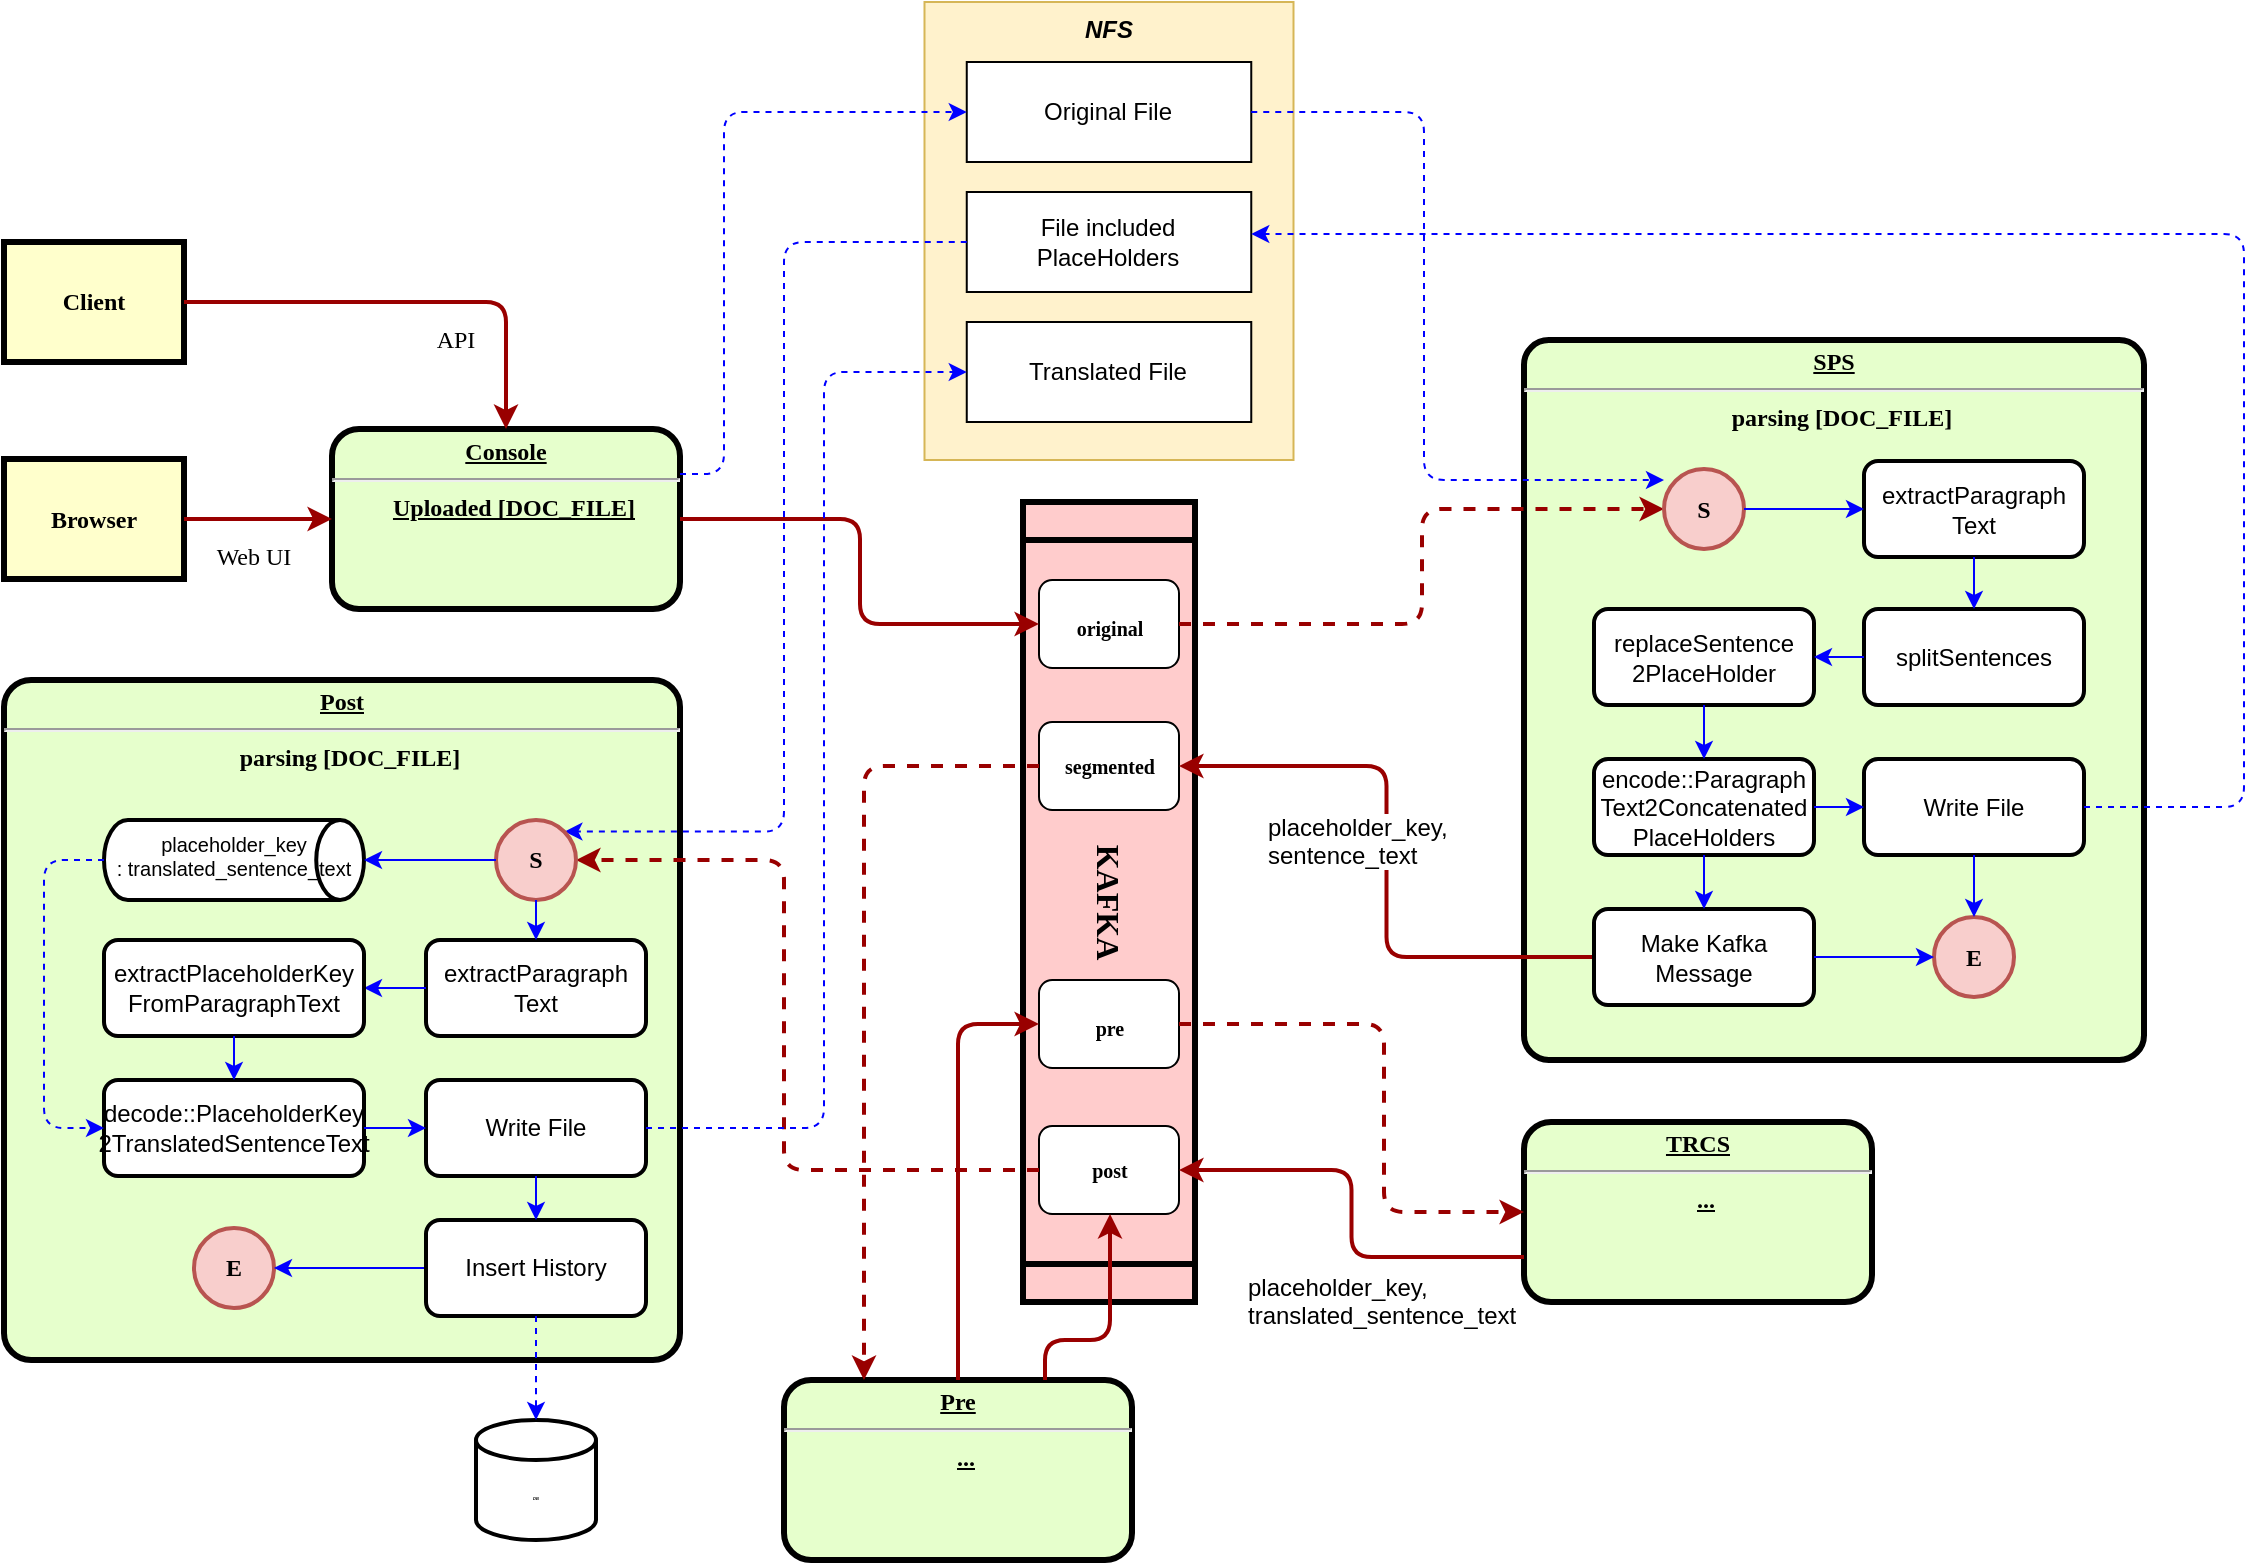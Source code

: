 <mxfile version="15.0.4" type="github">
  <diagram name="Page-1" id="c7558073-3199-34d8-9f00-42111426c3f3">
    <mxGraphModel dx="1822" dy="1154" grid="1" gridSize="10" guides="1" tooltips="1" connect="1" arrows="1" fold="1" page="0" pageScale="1" pageWidth="1169" pageHeight="827" background="none" math="0" shadow="0">
      <root>
        <mxCell id="0" />
        <mxCell id="1" parent="0" />
        <mxCell id="2" value="&lt;p style=&quot;margin: 0px ; margin-top: 4px ; text-align: center ; text-decoration: underline&quot;&gt;&lt;strong&gt;Console&lt;br&gt;&lt;/strong&gt;&lt;/p&gt;&lt;hr&gt;&lt;p style=&quot;margin: 0px ; margin-left: 8px&quot;&gt;&lt;u&gt;Uploaded [DOC_FILE]&lt;/u&gt;&lt;/p&gt;" style="verticalAlign=middle;align=center;overflow=fill;fontSize=12;fontFamily=Varela Round;html=1;rounded=1;fontStyle=1;strokeWidth=3;fillColor=#E6FFCC;fontSource=https%3A%2F%2Ffonts.googleapis.com%2Fcss%3Ffamily%3DVarela%2BRound;" parent="1" vertex="1">
          <mxGeometry x="-16" y="194.5" width="174" height="90" as="geometry" />
        </mxCell>
        <mxCell id="3" value="Client" style="whiteSpace=wrap;align=center;verticalAlign=middle;fontStyle=1;strokeWidth=3;fillColor=#FFFFCC;fontFamily=Varela Round;fontSource=https%3A%2F%2Ffonts.googleapis.com%2Fcss%3Ffamily%3DVarela%2BRound;" parent="1" vertex="1">
          <mxGeometry x="-180" y="101" width="90" height="60" as="geometry" />
        </mxCell>
        <mxCell id="4" value="Browser" style="whiteSpace=wrap;align=center;verticalAlign=middle;fontStyle=1;strokeWidth=3;fillColor=#FFFFCC;fontFamily=Varela Round;fontSource=https%3A%2F%2Ffonts.googleapis.com%2Fcss%3Ffamily%3DVarela%2BRound;" parent="1" vertex="1">
          <mxGeometry x="-180" y="209.5" width="90" height="60" as="geometry" />
        </mxCell>
        <mxCell id="36" value="" style="edgeStyle=orthogonalEdgeStyle;strokeColor=#990000;strokeWidth=2;fontFamily=Varela Round;fontSource=https%3A%2F%2Ffonts.googleapis.com%2Fcss%3Ffamily%3DVarela%2BRound;" parent="1" source="3" target="2" edge="1">
          <mxGeometry width="100" height="100" relative="1" as="geometry">
            <mxPoint x="-200" y="261" as="sourcePoint" />
            <mxPoint x="-100" y="161" as="targetPoint" />
          </mxGeometry>
        </mxCell>
        <mxCell id="37" value="" style="edgeStyle=none;noEdgeStyle=1;strokeColor=#990000;strokeWidth=2;fontFamily=Varela Round;fontSource=https%3A%2F%2Ffonts.googleapis.com%2Fcss%3Ffamily%3DVarela%2BRound;" parent="1" source="4" target="2" edge="1">
          <mxGeometry width="100" height="100" relative="1" as="geometry">
            <mxPoint x="60" y="201" as="sourcePoint" />
            <mxPoint x="160" y="101" as="targetPoint" />
          </mxGeometry>
        </mxCell>
        <mxCell id="52" value="Web UI" style="text;spacingTop=-5;align=center;fontFamily=Varela Round;fontSource=https%3A%2F%2Ffonts.googleapis.com%2Fcss%3Ffamily%3DVarela%2BRound;" parent="1" vertex="1">
          <mxGeometry x="-70" y="249.5" width="30" height="20" as="geometry" />
        </mxCell>
        <mxCell id="53" value="API" style="text;spacingTop=-5;align=center;fontFamily=Varela Round;fontSource=https%3A%2F%2Ffonts.googleapis.com%2Fcss%3Ffamily%3DVarela%2BRound;" parent="1" vertex="1">
          <mxGeometry x="31" y="141" width="30" height="20" as="geometry" />
        </mxCell>
        <mxCell id="K-xb-uSYliZ07DOGXeEE-102" value="" style="group;fontFamily=Varela Round;fontSource=https%3A%2F%2Ffonts.googleapis.com%2Fcss%3Ffamily%3DVarela%2BRound;" vertex="1" connectable="0" parent="1">
          <mxGeometry x="329.5" y="231" width="86" height="400" as="geometry" />
        </mxCell>
        <mxCell id="K-xb-uSYliZ07DOGXeEE-97" value="KAFKA" style="shape=process;whiteSpace=wrap;align=center;verticalAlign=middle;size=0.048;fontStyle=1;strokeWidth=3;fillColor=#FFCCCC;rotation=90;fontSize=16;fontFamily=Varela Round;fontSource=https%3A%2F%2Ffonts.googleapis.com%2Fcss%3Ffamily%3DVarela%2BRound;" vertex="1" parent="K-xb-uSYliZ07DOGXeEE-102">
          <mxGeometry x="-157" y="157" width="400" height="86" as="geometry" />
        </mxCell>
        <mxCell id="K-xb-uSYliZ07DOGXeEE-98" value="&lt;font style=&quot;font-size: 10px&quot;&gt;&lt;b&gt;original&lt;/b&gt;&lt;/font&gt;" style="rounded=1;whiteSpace=wrap;html=1;fontSize=16;fontFamily=Varela Round;fontSource=https%3A%2F%2Ffonts.googleapis.com%2Fcss%3Ffamily%3DVarela%2BRound;" vertex="1" parent="K-xb-uSYliZ07DOGXeEE-102">
          <mxGeometry x="8" y="39" width="70" height="44" as="geometry" />
        </mxCell>
        <mxCell id="K-xb-uSYliZ07DOGXeEE-99" value="segmented" style="rounded=1;whiteSpace=wrap;html=1;fontSize=10;fontFamily=Varela Round;fontSource=https%3A%2F%2Ffonts.googleapis.com%2Fcss%3Ffamily%3DVarela%2BRound;fontStyle=1" vertex="1" parent="K-xb-uSYliZ07DOGXeEE-102">
          <mxGeometry x="8" y="110" width="70" height="44" as="geometry" />
        </mxCell>
        <mxCell id="K-xb-uSYliZ07DOGXeEE-100" value="&lt;font style=&quot;font-size: 10px&quot;&gt;pre&lt;/font&gt;" style="rounded=1;whiteSpace=wrap;html=1;fontSize=16;fontFamily=Varela Round;fontSource=https%3A%2F%2Ffonts.googleapis.com%2Fcss%3Ffamily%3DVarela%2BRound;fontStyle=1" vertex="1" parent="K-xb-uSYliZ07DOGXeEE-102">
          <mxGeometry x="8" y="239" width="70" height="44" as="geometry" />
        </mxCell>
        <mxCell id="K-xb-uSYliZ07DOGXeEE-101" value="post" style="rounded=1;whiteSpace=wrap;html=1;fontSize=10;fontFamily=Varela Round;fontSource=https%3A%2F%2Ffonts.googleapis.com%2Fcss%3Ffamily%3DVarela%2BRound;fontStyle=1" vertex="1" parent="K-xb-uSYliZ07DOGXeEE-102">
          <mxGeometry x="8" y="312" width="70" height="44" as="geometry" />
        </mxCell>
        <mxCell id="93" value="" style="edgeStyle=elbowEdgeStyle;elbow=horizontal;strokeColor=#990000;strokeWidth=2;exitX=1;exitY=0.5;exitDx=0;exitDy=0;fontFamily=Varela Round;fontSource=https%3A%2F%2Ffonts.googleapis.com%2Fcss%3Ffamily%3DVarela%2BRound;" parent="1" source="2" target="K-xb-uSYliZ07DOGXeEE-98" edge="1">
          <mxGeometry width="100" height="100" relative="1" as="geometry">
            <mxPoint x="644.5" y="691" as="sourcePoint" />
            <mxPoint x="834.5" y="622" as="targetPoint" />
            <Array as="points">
              <mxPoint x="248" y="260" />
            </Array>
          </mxGeometry>
        </mxCell>
        <mxCell id="K-xb-uSYliZ07DOGXeEE-103" value="&lt;p style=&quot;margin: 0px ; margin-top: 4px ; text-align: center ; text-decoration: underline&quot;&gt;&lt;strong&gt;SPS&lt;br&gt;&lt;/strong&gt;&lt;/p&gt;&lt;hr&gt;&lt;p style=&quot;margin: 0px ; margin-left: 8px&quot;&gt;parsing [DOC_FILE]&lt;/p&gt;" style="verticalAlign=middle;align=center;overflow=fill;fontSize=12;fontFamily=Varela Round;html=1;rounded=1;fontStyle=1;strokeWidth=3;fillColor=#E6FFCC;fontSource=https%3A%2F%2Ffonts.googleapis.com%2Fcss%3Ffamily%3DVarela%2BRound;arcSize=4;" vertex="1" parent="1">
          <mxGeometry x="580" y="150" width="310" height="360" as="geometry" />
        </mxCell>
        <mxCell id="K-xb-uSYliZ07DOGXeEE-104" value="" style="edgeStyle=elbowEdgeStyle;elbow=horizontal;strokeColor=#990000;strokeWidth=2;fontFamily=Varela Round;fontSource=https%3A%2F%2Ffonts.googleapis.com%2Fcss%3Ffamily%3DVarela%2BRound;dashed=1;" edge="1" parent="1" source="K-xb-uSYliZ07DOGXeEE-98" target="K-xb-uSYliZ07DOGXeEE-106">
          <mxGeometry width="100" height="100" relative="1" as="geometry">
            <mxPoint x="238" y="302" as="sourcePoint" />
            <mxPoint x="357.5" y="302" as="targetPoint" />
          </mxGeometry>
        </mxCell>
        <mxCell id="66" value="" style="edgeStyle=orthogonalEdgeStyle;elbow=vertical;strokeColor=#990000;strokeWidth=2;entryX=1;entryY=0.5;entryDx=0;entryDy=0;fontFamily=Varela Round;fontSource=https%3A%2F%2Ffonts.googleapis.com%2Fcss%3Ffamily%3DVarela%2BRound;" parent="1" source="K-xb-uSYliZ07DOGXeEE-125" target="K-xb-uSYliZ07DOGXeEE-99" edge="1">
          <mxGeometry width="100" height="100" relative="1" as="geometry">
            <mxPoint x="530" y="430" as="sourcePoint" />
            <mxPoint x="1134.5" y="241" as="targetPoint" />
          </mxGeometry>
        </mxCell>
        <mxCell id="K-xb-uSYliZ07DOGXeEE-106" value="S" style="strokeWidth=2;html=1;shape=mxgraph.flowchart.start_2;whiteSpace=wrap;fontSize=12;fontStyle=1;fontFamily=Varela Round;fontSource=https%3A%2F%2Ffonts.googleapis.com%2Fcss%3Ffamily%3DVarela%2BRound;flipV=1;fillColor=#f8cecc;strokeColor=#b85450;" vertex="1" parent="1">
          <mxGeometry x="650" y="214.5" width="40" height="40" as="geometry" />
        </mxCell>
        <mxCell id="K-xb-uSYliZ07DOGXeEE-108" value="extractParagraph&lt;br&gt;Text" style="rounded=1;whiteSpace=wrap;html=1;absoluteArcSize=1;arcSize=14;strokeWidth=2;fontSize=12;flipV=1;" vertex="1" parent="1">
          <mxGeometry x="750" y="210.5" width="110" height="48" as="geometry" />
        </mxCell>
        <mxCell id="K-xb-uSYliZ07DOGXeEE-109" value="splitSentences" style="rounded=1;whiteSpace=wrap;html=1;absoluteArcSize=1;arcSize=14;strokeWidth=2;fontSize=12;flipV=1;" vertex="1" parent="1">
          <mxGeometry x="750" y="284.5" width="110" height="48" as="geometry" />
        </mxCell>
        <mxCell id="K-xb-uSYliZ07DOGXeEE-110" value="replaceSentence&lt;br&gt;2PlaceHolder" style="rounded=1;whiteSpace=wrap;html=1;absoluteArcSize=1;arcSize=14;strokeWidth=2;fontSize=12;flipV=1;" vertex="1" parent="1">
          <mxGeometry x="615" y="284.5" width="110" height="48" as="geometry" />
        </mxCell>
        <mxCell id="K-xb-uSYliZ07DOGXeEE-111" value="encode::Paragraph&lt;br&gt;Text2Concatenated&lt;br&gt;PlaceHolders" style="rounded=1;whiteSpace=wrap;html=1;absoluteArcSize=1;arcSize=14;strokeWidth=2;fontSize=12;flipV=1;" vertex="1" parent="1">
          <mxGeometry x="615" y="359.5" width="110" height="48" as="geometry" />
        </mxCell>
        <mxCell id="K-xb-uSYliZ07DOGXeEE-113" value="" style="edgeStyle=elbowEdgeStyle;elbow=horizontal;strokeWidth=1;fontFamily=Varela Round;fontSource=https%3A%2F%2Ffonts.googleapis.com%2Fcss%3Ffamily%3DVarela%2BRound;exitDx=0;exitDy=0;exitPerimeter=0;entryDx=0;entryDy=0;strokeColor=#0000FF;" edge="1" parent="1" source="K-xb-uSYliZ07DOGXeEE-106" target="K-xb-uSYliZ07DOGXeEE-108">
          <mxGeometry width="100" height="100" relative="1" as="geometry">
            <mxPoint x="910" y="429.5" as="sourcePoint" />
            <mxPoint x="910" y="494.5" as="targetPoint" />
            <Array as="points">
              <mxPoint x="750" y="234.5" />
            </Array>
          </mxGeometry>
        </mxCell>
        <mxCell id="K-xb-uSYliZ07DOGXeEE-114" value="" style="edgeStyle=elbowEdgeStyle;elbow=horizontal;strokeWidth=1;fontFamily=Varela Round;fontSource=https%3A%2F%2Ffonts.googleapis.com%2Fcss%3Ffamily%3DVarela%2BRound;exitDx=0;exitDy=0;strokeColor=#0000FF;" edge="1" parent="1" source="K-xb-uSYliZ07DOGXeEE-108" target="K-xb-uSYliZ07DOGXeEE-109">
          <mxGeometry width="100" height="100" relative="1" as="geometry">
            <mxPoint x="680" y="292.5" as="sourcePoint" />
            <mxPoint x="680" y="319.5" as="targetPoint" />
            <Array as="points">
              <mxPoint x="750" y="315.5" />
            </Array>
          </mxGeometry>
        </mxCell>
        <mxCell id="K-xb-uSYliZ07DOGXeEE-115" value="" style="edgeStyle=orthogonalEdgeStyle;elbow=horizontal;strokeWidth=1;fontFamily=Varela Round;fontSource=https%3A%2F%2Ffonts.googleapis.com%2Fcss%3Ffamily%3DVarela%2BRound;strokeColor=#0000FF;" edge="1" parent="1" source="K-xb-uSYliZ07DOGXeEE-109" target="K-xb-uSYliZ07DOGXeEE-110">
          <mxGeometry width="100" height="100" relative="1" as="geometry">
            <mxPoint x="680" y="373.5" as="sourcePoint" />
            <mxPoint x="680" y="398.5" as="targetPoint" />
            <Array as="points" />
          </mxGeometry>
        </mxCell>
        <mxCell id="K-xb-uSYliZ07DOGXeEE-116" value="" style="edgeStyle=elbowEdgeStyle;elbow=horizontal;strokeWidth=1;fontFamily=Varela Round;fontSource=https%3A%2F%2Ffonts.googleapis.com%2Fcss%3Ffamily%3DVarela%2BRound;strokeColor=#0000FF;" edge="1" parent="1" source="K-xb-uSYliZ07DOGXeEE-110" target="K-xb-uSYliZ07DOGXeEE-111">
          <mxGeometry width="100" height="100" relative="1" as="geometry">
            <mxPoint x="690" y="383.5" as="sourcePoint" />
            <mxPoint x="690" y="408.5" as="targetPoint" />
            <Array as="points" />
          </mxGeometry>
        </mxCell>
        <mxCell id="K-xb-uSYliZ07DOGXeEE-120" value="&lt;span style=&quot;color: rgb(0 , 0 , 0) ; font-family: &amp;#34;helvetica&amp;#34; ; font-size: 12px ; font-style: normal ; font-weight: 400 ; letter-spacing: normal ; text-align: center ; text-indent: 0px ; text-transform: none ; word-spacing: 0px ; background-color: rgb(255 , 255 , 255) ; display: inline ; float: none&quot;&gt;placeholder_key,&lt;br&gt;sentence_text&lt;/span&gt;" style="text;whiteSpace=wrap;html=1;fontSize=12;" vertex="1" parent="1">
          <mxGeometry x="450" y="380" width="105" height="30" as="geometry" />
        </mxCell>
        <mxCell id="K-xb-uSYliZ07DOGXeEE-123" value="Write File" style="rounded=1;whiteSpace=wrap;html=1;absoluteArcSize=1;arcSize=14;strokeWidth=2;fontSize=12;flipV=1;" vertex="1" parent="1">
          <mxGeometry x="750" y="359.5" width="110" height="48" as="geometry" />
        </mxCell>
        <mxCell id="K-xb-uSYliZ07DOGXeEE-124" value="" style="edgeStyle=orthogonalEdgeStyle;elbow=horizontal;strokeWidth=1;fontFamily=Varela Round;fontSource=https%3A%2F%2Ffonts.googleapis.com%2Fcss%3Ffamily%3DVarela%2BRound;strokeColor=#0000FF;entryX=0;entryY=0.5;entryDx=0;entryDy=0;" edge="1" parent="1" source="K-xb-uSYliZ07DOGXeEE-111" target="K-xb-uSYliZ07DOGXeEE-123">
          <mxGeometry width="100" height="100" relative="1" as="geometry">
            <mxPoint x="760" y="318.5" as="sourcePoint" />
            <mxPoint x="735" y="318.5" as="targetPoint" />
            <Array as="points" />
          </mxGeometry>
        </mxCell>
        <mxCell id="K-xb-uSYliZ07DOGXeEE-125" value="Make Kafka Message" style="rounded=1;whiteSpace=wrap;html=1;absoluteArcSize=1;arcSize=14;strokeWidth=2;fontSize=12;flipV=1;" vertex="1" parent="1">
          <mxGeometry x="615" y="434.5" width="110" height="48" as="geometry" />
        </mxCell>
        <mxCell id="K-xb-uSYliZ07DOGXeEE-126" value="" style="edgeStyle=elbowEdgeStyle;elbow=horizontal;strokeWidth=1;fontFamily=Varela Round;fontSource=https%3A%2F%2Ffonts.googleapis.com%2Fcss%3Ffamily%3DVarela%2BRound;strokeColor=#0000FF;" edge="1" parent="1" source="K-xb-uSYliZ07DOGXeEE-111" target="K-xb-uSYliZ07DOGXeEE-125">
          <mxGeometry width="100" height="100" relative="1" as="geometry">
            <mxPoint x="680" y="342.5" as="sourcePoint" />
            <mxPoint x="680" y="369.5" as="targetPoint" />
            <Array as="points" />
          </mxGeometry>
        </mxCell>
        <mxCell id="K-xb-uSYliZ07DOGXeEE-127" value="E" style="strokeWidth=2;html=1;shape=mxgraph.flowchart.start_2;whiteSpace=wrap;fontSize=12;fontStyle=1;fontFamily=Varela Round;fontSource=https%3A%2F%2Ffonts.googleapis.com%2Fcss%3Ffamily%3DVarela%2BRound;flipV=1;fillColor=#f8cecc;strokeColor=#b85450;" vertex="1" parent="1">
          <mxGeometry x="785" y="438.5" width="40" height="40" as="geometry" />
        </mxCell>
        <mxCell id="K-xb-uSYliZ07DOGXeEE-128" value="" style="edgeStyle=orthogonalEdgeStyle;elbow=horizontal;strokeWidth=1;fontFamily=Varela Round;fontSource=https%3A%2F%2Ffonts.googleapis.com%2Fcss%3Ffamily%3DVarela%2BRound;strokeColor=#0000FF;" edge="1" parent="1" source="K-xb-uSYliZ07DOGXeEE-123" target="K-xb-uSYliZ07DOGXeEE-127">
          <mxGeometry width="100" height="100" relative="1" as="geometry">
            <mxPoint x="735" y="393.5" as="sourcePoint" />
            <mxPoint x="760" y="393.5" as="targetPoint" />
            <Array as="points" />
          </mxGeometry>
        </mxCell>
        <mxCell id="K-xb-uSYliZ07DOGXeEE-131" value="" style="edgeStyle=orthogonalEdgeStyle;elbow=horizontal;strokeWidth=1;fontFamily=Varela Round;fontSource=https%3A%2F%2Ffonts.googleapis.com%2Fcss%3Ffamily%3DVarela%2BRound;strokeColor=#0000FF;" edge="1" parent="1" source="K-xb-uSYliZ07DOGXeEE-125" target="K-xb-uSYliZ07DOGXeEE-127">
          <mxGeometry width="100" height="100" relative="1" as="geometry">
            <mxPoint x="815" y="417.5" as="sourcePoint" />
            <mxPoint x="815" y="448.5" as="targetPoint" />
            <Array as="points" />
          </mxGeometry>
        </mxCell>
        <mxCell id="K-xb-uSYliZ07DOGXeEE-137" value="NFS" style="rounded=0;whiteSpace=wrap;html=1;fontSize=12;align=center;fillColor=#fff2cc;strokeColor=#d6b656;verticalAlign=top;fontStyle=3" vertex="1" parent="1">
          <mxGeometry x="280.25" y="-19" width="184.5" height="229" as="geometry" />
        </mxCell>
        <mxCell id="K-xb-uSYliZ07DOGXeEE-138" value="Original File" style="rounded=0;whiteSpace=wrap;html=1;fontSize=12;align=center;" vertex="1" parent="1">
          <mxGeometry x="301.38" y="11" width="142.25" height="50" as="geometry" />
        </mxCell>
        <mxCell id="K-xb-uSYliZ07DOGXeEE-139" value="File included&lt;br&gt;PlaceHolders" style="rounded=0;whiteSpace=wrap;html=1;fontSize=12;align=center;" vertex="1" parent="1">
          <mxGeometry x="301.38" y="76" width="142.25" height="50" as="geometry" />
        </mxCell>
        <mxCell id="K-xb-uSYliZ07DOGXeEE-135" value="" style="strokeWidth=1;fontFamily=Varela Round;fontSource=https%3A%2F%2Ffonts.googleapis.com%2Fcss%3Ffamily%3DVarela%2BRound;strokeColor=#0000FF;dashed=1;exitX=1;exitY=0.25;exitDx=0;exitDy=0;entryX=0;entryY=0.5;entryDx=0;entryDy=0;edgeStyle=elbowEdgeStyle;" edge="1" parent="1" source="2" target="K-xb-uSYliZ07DOGXeEE-138">
          <mxGeometry width="100" height="100" relative="1" as="geometry">
            <mxPoint x="870" y="358" as="sourcePoint" />
            <mxPoint x="322.5" y="70" as="targetPoint" />
            <Array as="points">
              <mxPoint x="180" y="180" />
            </Array>
          </mxGeometry>
        </mxCell>
        <mxCell id="K-xb-uSYliZ07DOGXeEE-133" value="" style="edgeStyle=orthogonalEdgeStyle;elbow=vertical;strokeWidth=1;fontFamily=Varela Round;fontSource=https%3A%2F%2Ffonts.googleapis.com%2Fcss%3Ffamily%3DVarela%2BRound;strokeColor=#0000FF;dashed=1;" edge="1" parent="1" source="K-xb-uSYliZ07DOGXeEE-123" target="K-xb-uSYliZ07DOGXeEE-139">
          <mxGeometry width="100" height="100" relative="1" as="geometry">
            <mxPoint x="897.5" y="610" as="sourcePoint" />
            <mxPoint x="422.5" y="70" as="targetPoint" />
            <Array as="points">
              <mxPoint x="940" y="384" />
              <mxPoint x="940" y="97" />
            </Array>
          </mxGeometry>
        </mxCell>
        <mxCell id="K-xb-uSYliZ07DOGXeEE-140" value="" style="elbow=vertical;strokeWidth=1;fontFamily=Varela Round;fontSource=https%3A%2F%2Ffonts.googleapis.com%2Fcss%3Ffamily%3DVarela%2BRound;strokeColor=#0000FF;dashed=1;exitDx=0;exitDy=0;edgeStyle=orthogonalEdgeStyle;entryDx=0;entryDy=0;entryPerimeter=0;" edge="1" parent="1" source="K-xb-uSYliZ07DOGXeEE-138" target="K-xb-uSYliZ07DOGXeEE-106">
          <mxGeometry width="100" height="100" relative="1" as="geometry">
            <mxPoint x="238" y="290" as="sourcePoint" />
            <mxPoint x="311.38" y="46" as="targetPoint" />
            <Array as="points">
              <mxPoint x="530" y="36" />
              <mxPoint x="530" y="220" />
            </Array>
          </mxGeometry>
        </mxCell>
        <mxCell id="K-xb-uSYliZ07DOGXeEE-141" value="&lt;p style=&quot;margin: 0px ; margin-top: 4px ; text-align: center ; text-decoration: underline&quot;&gt;&lt;strong&gt;Pre&lt;br&gt;&lt;/strong&gt;&lt;/p&gt;&lt;hr&gt;&lt;p style=&quot;margin: 0px ; margin-left: 8px&quot;&gt;&lt;u&gt;...&lt;/u&gt;&lt;/p&gt;" style="verticalAlign=middle;align=center;overflow=fill;fontSize=12;fontFamily=Varela Round;html=1;rounded=1;fontStyle=1;strokeWidth=3;fillColor=#E6FFCC;fontSource=https%3A%2F%2Ffonts.googleapis.com%2Fcss%3Ffamily%3DVarela%2BRound;" vertex="1" parent="1">
          <mxGeometry x="210" y="670" width="174" height="90" as="geometry" />
        </mxCell>
        <mxCell id="K-xb-uSYliZ07DOGXeEE-142" value="" style="edgeStyle=orthogonalEdgeStyle;elbow=vertical;strokeColor=#990000;strokeWidth=2;fontFamily=Varela Round;fontSource=https%3A%2F%2Ffonts.googleapis.com%2Fcss%3Ffamily%3DVarela%2BRound;exitDx=0;exitDy=0;entryDx=0;entryDy=0;dashed=1;" edge="1" parent="1" source="K-xb-uSYliZ07DOGXeEE-99" target="K-xb-uSYliZ07DOGXeEE-141">
          <mxGeometry width="100" height="100" relative="1" as="geometry">
            <mxPoint x="625" y="468.5" as="sourcePoint" />
            <mxPoint x="417.5" y="373" as="targetPoint" />
            <Array as="points">
              <mxPoint x="250" y="363" />
              <mxPoint x="250" y="670" />
            </Array>
          </mxGeometry>
        </mxCell>
        <mxCell id="K-xb-uSYliZ07DOGXeEE-144" value="" style="edgeStyle=orthogonalEdgeStyle;elbow=vertical;strokeColor=#990000;strokeWidth=2;entryDx=0;entryDy=0;fontFamily=Varela Round;fontSource=https%3A%2F%2Ffonts.googleapis.com%2Fcss%3Ffamily%3DVarela%2BRound;exitDx=0;exitDy=0;entryX=0;entryY=0.5;exitX=0.5;exitY=0;" edge="1" parent="1" source="K-xb-uSYliZ07DOGXeEE-141" target="K-xb-uSYliZ07DOGXeEE-100">
          <mxGeometry width="100" height="100" relative="1" as="geometry">
            <mxPoint x="289.5" y="600" as="sourcePoint" />
            <mxPoint x="110" y="619" as="targetPoint" />
          </mxGeometry>
        </mxCell>
        <mxCell id="K-xb-uSYliZ07DOGXeEE-145" value="&lt;p style=&quot;margin: 0px ; margin-top: 4px ; text-align: center ; text-decoration: underline&quot;&gt;&lt;strong&gt;TRCS&lt;/strong&gt;&lt;/p&gt;&lt;hr&gt;&lt;p style=&quot;margin: 0px ; margin-left: 8px&quot;&gt;&lt;u&gt;...&lt;/u&gt;&lt;/p&gt;" style="verticalAlign=middle;align=center;overflow=fill;fontSize=12;fontFamily=Varela Round;html=1;rounded=1;fontStyle=1;strokeWidth=3;fillColor=#E6FFCC;fontSource=https%3A%2F%2Ffonts.googleapis.com%2Fcss%3Ffamily%3DVarela%2BRound;" vertex="1" parent="1">
          <mxGeometry x="580" y="541" width="174" height="90" as="geometry" />
        </mxCell>
        <mxCell id="K-xb-uSYliZ07DOGXeEE-146" value="" style="edgeStyle=orthogonalEdgeStyle;elbow=vertical;strokeColor=#990000;strokeWidth=2;fontFamily=Varela Round;fontSource=https%3A%2F%2Ffonts.googleapis.com%2Fcss%3Ffamily%3DVarela%2BRound;exitDx=0;exitDy=0;dashed=1;" edge="1" parent="1" source="K-xb-uSYliZ07DOGXeEE-100" target="K-xb-uSYliZ07DOGXeEE-145">
          <mxGeometry width="100" height="100" relative="1" as="geometry">
            <mxPoint x="168" y="631" as="sourcePoint" />
            <mxPoint x="347.5" y="731.5" as="targetPoint" />
            <Array as="points">
              <mxPoint x="510" y="492" />
              <mxPoint x="510" y="586" />
            </Array>
          </mxGeometry>
        </mxCell>
        <mxCell id="K-xb-uSYliZ07DOGXeEE-147" value="" style="edgeStyle=orthogonalEdgeStyle;elbow=vertical;strokeColor=#990000;strokeWidth=2;fontFamily=Varela Round;fontSource=https%3A%2F%2Ffonts.googleapis.com%2Fcss%3Ffamily%3DVarela%2BRound;exitX=0;exitY=0.75;exitDx=0;exitDy=0;" edge="1" parent="1" source="K-xb-uSYliZ07DOGXeEE-145" target="K-xb-uSYliZ07DOGXeEE-101">
          <mxGeometry width="100" height="100" relative="1" as="geometry">
            <mxPoint x="417.5" y="515" as="sourcePoint" />
            <mxPoint x="590" y="590" as="targetPoint" />
          </mxGeometry>
        </mxCell>
        <mxCell id="K-xb-uSYliZ07DOGXeEE-148" value="&lt;p style=&quot;margin: 0px ; margin-top: 4px ; text-align: center ; text-decoration: underline&quot;&gt;&lt;strong&gt;Post&lt;br&gt;&lt;/strong&gt;&lt;/p&gt;&lt;hr&gt;&lt;p style=&quot;margin: 0px ; margin-left: 8px&quot;&gt;parsing [DOC_FILE]&lt;/p&gt;" style="verticalAlign=middle;align=center;overflow=fill;fontSize=12;fontFamily=Varela Round;html=1;rounded=1;fontStyle=1;strokeWidth=3;fillColor=#E6FFCC;fontSource=https%3A%2F%2Ffonts.googleapis.com%2Fcss%3Ffamily%3DVarela%2BRound;arcSize=4;" vertex="1" parent="1">
          <mxGeometry x="-180" y="320" width="338" height="340" as="geometry" />
        </mxCell>
        <mxCell id="K-xb-uSYliZ07DOGXeEE-149" value="" style="strokeColor=#990000;strokeWidth=2;entryDx=0;entryDy=0;fontFamily=Varela Round;fontSource=https%3A%2F%2Ffonts.googleapis.com%2Fcss%3Ffamily%3DVarela%2BRound;exitDx=0;exitDy=0;exitX=0.75;exitY=0;edgeStyle=orthogonalEdgeStyle;" edge="1" parent="1" source="K-xb-uSYliZ07DOGXeEE-141" target="K-xb-uSYliZ07DOGXeEE-101">
          <mxGeometry width="100" height="100" relative="1" as="geometry">
            <mxPoint x="280" y="810" as="sourcePoint" />
            <mxPoint x="347.5" y="515" as="targetPoint" />
            <Array as="points">
              <mxPoint x="341" y="650" />
              <mxPoint x="373" y="650" />
            </Array>
          </mxGeometry>
        </mxCell>
        <mxCell id="K-xb-uSYliZ07DOGXeEE-150" value="" style="edgeStyle=orthogonalEdgeStyle;elbow=vertical;strokeColor=#990000;strokeWidth=2;fontFamily=Varela Round;fontSource=https%3A%2F%2Ffonts.googleapis.com%2Fcss%3Ffamily%3DVarela%2BRound;dashed=1;entryX=1;entryY=0.5;entryDx=0;entryDy=0;entryPerimeter=0;" edge="1" parent="1" source="K-xb-uSYliZ07DOGXeEE-101" target="K-xb-uSYliZ07DOGXeEE-153">
          <mxGeometry width="100" height="100" relative="1" as="geometry">
            <mxPoint x="347.5" y="373" as="sourcePoint" />
            <mxPoint x="110" y="471" as="targetPoint" />
            <Array as="points">
              <mxPoint x="210" y="565" />
              <mxPoint x="210" y="410" />
            </Array>
          </mxGeometry>
        </mxCell>
        <mxCell id="K-xb-uSYliZ07DOGXeEE-151" value="" style="strokeWidth=1;fontFamily=Varela Round;fontSource=https%3A%2F%2Ffonts.googleapis.com%2Fcss%3Ffamily%3DVarela%2BRound;strokeColor=#0000FF;dashed=1;exitX=0;exitY=0.5;exitDx=0;exitDy=0;edgeStyle=elbowEdgeStyle;entryX=0.855;entryY=0.855;entryDx=0;entryDy=0;entryPerimeter=0;" edge="1" parent="1" source="K-xb-uSYliZ07DOGXeEE-139" target="K-xb-uSYliZ07DOGXeEE-153">
          <mxGeometry width="100" height="100" relative="1" as="geometry">
            <mxPoint x="463.38" y="75" as="sourcePoint" />
            <mxPoint x="660" y="228.85" as="targetPoint" />
            <Array as="points">
              <mxPoint x="210" y="280" />
            </Array>
          </mxGeometry>
        </mxCell>
        <mxCell id="K-xb-uSYliZ07DOGXeEE-153" value="S" style="strokeWidth=2;html=1;shape=mxgraph.flowchart.start_2;whiteSpace=wrap;fontSize=12;fontStyle=1;fontFamily=Varela Round;fontSource=https%3A%2F%2Ffonts.googleapis.com%2Fcss%3Ffamily%3DVarela%2BRound;flipV=1;fillColor=#f8cecc;strokeColor=#b85450;" vertex="1" parent="1">
          <mxGeometry x="66" y="390" width="40" height="40" as="geometry" />
        </mxCell>
        <mxCell id="K-xb-uSYliZ07DOGXeEE-154" value="extractParagraph&lt;br&gt;Text" style="rounded=1;whiteSpace=wrap;html=1;absoluteArcSize=1;arcSize=14;strokeWidth=2;fontSize=12;flipV=1;" vertex="1" parent="1">
          <mxGeometry x="31" y="450" width="110" height="48" as="geometry" />
        </mxCell>
        <mxCell id="K-xb-uSYliZ07DOGXeEE-155" value="" style="edgeStyle=elbowEdgeStyle;elbow=horizontal;strokeWidth=1;fontFamily=Varela Round;fontSource=https%3A%2F%2Ffonts.googleapis.com%2Fcss%3Ffamily%3DVarela%2BRound;strokeColor=#0000FF;exitX=0.5;exitY=0;exitDx=0;exitDy=0;exitPerimeter=0;" edge="1" parent="1" source="K-xb-uSYliZ07DOGXeEE-153" target="K-xb-uSYliZ07DOGXeEE-154">
          <mxGeometry width="100" height="100" relative="1" as="geometry">
            <mxPoint x="700" y="184.5" as="sourcePoint" />
            <mxPoint x="760" y="184.5" as="targetPoint" />
            <Array as="points">
              <mxPoint x="86" y="490" />
            </Array>
          </mxGeometry>
        </mxCell>
        <mxCell id="K-xb-uSYliZ07DOGXeEE-157" value="" style="edgeStyle=elbowEdgeStyle;elbow=horizontal;strokeWidth=1;fontFamily=Varela Round;fontSource=https%3A%2F%2Ffonts.googleapis.com%2Fcss%3Ffamily%3DVarela%2BRound;exitDx=0;exitDy=0;strokeColor=#0000FF;" edge="1" parent="1" source="K-xb-uSYliZ07DOGXeEE-154" target="K-xb-uSYliZ07DOGXeEE-161">
          <mxGeometry width="100" height="100" relative="1" as="geometry">
            <mxPoint x="815" y="208.5" as="sourcePoint" />
            <mxPoint x="-20" y="474" as="targetPoint" />
          </mxGeometry>
        </mxCell>
        <mxCell id="K-xb-uSYliZ07DOGXeEE-158" value="placeholder_key&lt;br&gt;: translated_sentence_text" style="strokeWidth=2;html=1;shape=mxgraph.flowchart.direct_data;whiteSpace=wrap;fontSize=10;align=center;verticalAlign=top;" vertex="1" parent="1">
          <mxGeometry x="-130" y="390" width="130" height="40" as="geometry" />
        </mxCell>
        <mxCell id="K-xb-uSYliZ07DOGXeEE-159" value="" style="elbow=horizontal;strokeWidth=1;fontFamily=Varela Round;fontSource=https%3A%2F%2Ffonts.googleapis.com%2Fcss%3Ffamily%3DVarela%2BRound;strokeColor=#0000FF;" edge="1" parent="1" source="K-xb-uSYliZ07DOGXeEE-153" target="K-xb-uSYliZ07DOGXeEE-158">
          <mxGeometry width="100" height="100" relative="1" as="geometry">
            <mxPoint x="96" y="440" as="sourcePoint" />
            <mxPoint x="50" y="554" as="targetPoint" />
          </mxGeometry>
        </mxCell>
        <mxCell id="K-xb-uSYliZ07DOGXeEE-160" value="&lt;span style=&quot;color: rgb(0 , 0 , 0) ; font-family: &amp;#34;helvetica&amp;#34; ; font-size: 12px ; font-style: normal ; font-weight: 400 ; letter-spacing: normal ; text-align: center ; text-indent: 0px ; text-transform: none ; word-spacing: 0px ; background-color: rgb(255 , 255 , 255) ; display: inline ; float: none&quot;&gt;placeholder_key,&lt;br&gt;translated_sentence_text&lt;/span&gt;" style="text;whiteSpace=wrap;html=1;fontSize=12;" vertex="1" parent="1">
          <mxGeometry x="440" y="610" width="105" height="30" as="geometry" />
        </mxCell>
        <mxCell id="K-xb-uSYliZ07DOGXeEE-161" value="extractPlaceholderKey&lt;br&gt;FromParagraphText" style="rounded=1;whiteSpace=wrap;html=1;absoluteArcSize=1;arcSize=14;strokeWidth=2;fontSize=12;flipV=1;" vertex="1" parent="1">
          <mxGeometry x="-130" y="450" width="130" height="48" as="geometry" />
        </mxCell>
        <mxCell id="K-xb-uSYliZ07DOGXeEE-162" value="decode::PlaceholderKey&lt;br&gt;2TranslatedSentenceText" style="rounded=1;whiteSpace=wrap;html=1;absoluteArcSize=1;arcSize=14;strokeWidth=2;fontSize=12;flipV=1;" vertex="1" parent="1">
          <mxGeometry x="-130" y="520" width="130" height="48" as="geometry" />
        </mxCell>
        <mxCell id="K-xb-uSYliZ07DOGXeEE-163" value="" style="edgeStyle=elbowEdgeStyle;elbow=horizontal;strokeWidth=1;fontFamily=Varela Round;fontSource=https%3A%2F%2Ffonts.googleapis.com%2Fcss%3Ffamily%3DVarela%2BRound;strokeColor=#0000FF;entryX=0.5;entryY=0;entryDx=0;entryDy=0;" edge="1" parent="1" source="K-xb-uSYliZ07DOGXeEE-161" target="K-xb-uSYliZ07DOGXeEE-162">
          <mxGeometry width="100" height="100" relative="1" as="geometry">
            <mxPoint x="41" y="484" as="sourcePoint" />
            <mxPoint x="10" y="484" as="targetPoint" />
          </mxGeometry>
        </mxCell>
        <mxCell id="K-xb-uSYliZ07DOGXeEE-164" value="Write File" style="rounded=1;whiteSpace=wrap;html=1;absoluteArcSize=1;arcSize=14;strokeWidth=2;fontSize=12;flipV=1;" vertex="1" parent="1">
          <mxGeometry x="31" y="520" width="110" height="48" as="geometry" />
        </mxCell>
        <mxCell id="K-xb-uSYliZ07DOGXeEE-165" value="" style="edgeStyle=elbowEdgeStyle;elbow=horizontal;strokeWidth=1;fontFamily=Varela Round;fontSource=https%3A%2F%2Ffonts.googleapis.com%2Fcss%3Ffamily%3DVarela%2BRound;strokeColor=#0000FF;" edge="1" parent="1" source="K-xb-uSYliZ07DOGXeEE-162" target="K-xb-uSYliZ07DOGXeEE-164">
          <mxGeometry width="100" height="100" relative="1" as="geometry">
            <mxPoint x="41" y="484" as="sourcePoint" />
            <mxPoint x="10" y="484" as="targetPoint" />
          </mxGeometry>
        </mxCell>
        <mxCell id="K-xb-uSYliZ07DOGXeEE-166" value="" style="strokeWidth=1;fontFamily=Varela Round;fontSource=https%3A%2F%2Ffonts.googleapis.com%2Fcss%3Ffamily%3DVarela%2BRound;strokeColor=#0000FF;edgeStyle=elbowEdgeStyle;dashed=1;" edge="1" parent="1" source="K-xb-uSYliZ07DOGXeEE-158" target="K-xb-uSYliZ07DOGXeEE-162">
          <mxGeometry width="100" height="100" relative="1" as="geometry">
            <mxPoint x="76" y="420" as="sourcePoint" />
            <mxPoint x="20" y="420" as="targetPoint" />
            <Array as="points">
              <mxPoint x="-160" y="480" />
            </Array>
          </mxGeometry>
        </mxCell>
        <mxCell id="K-xb-uSYliZ07DOGXeEE-167" value="E" style="strokeWidth=2;html=1;shape=mxgraph.flowchart.start_2;whiteSpace=wrap;fontSize=12;fontStyle=1;fontFamily=Varela Round;fontSource=https%3A%2F%2Ffonts.googleapis.com%2Fcss%3Ffamily%3DVarela%2BRound;flipV=1;fillColor=#f8cecc;strokeColor=#b85450;" vertex="1" parent="1">
          <mxGeometry x="-85" y="594" width="40" height="40" as="geometry" />
        </mxCell>
        <mxCell id="K-xb-uSYliZ07DOGXeEE-168" value="" style="edgeStyle=elbowEdgeStyle;elbow=horizontal;strokeWidth=1;fontFamily=Varela Round;fontSource=https%3A%2F%2Ffonts.googleapis.com%2Fcss%3Ffamily%3DVarela%2BRound;strokeColor=#0000FF;" edge="1" parent="1" source="K-xb-uSYliZ07DOGXeEE-173" target="K-xb-uSYliZ07DOGXeEE-167">
          <mxGeometry width="100" height="100" relative="1" as="geometry">
            <mxPoint x="96" y="440" as="sourcePoint" />
            <mxPoint x="96" y="460" as="targetPoint" />
            <Array as="points">
              <mxPoint x="96" y="590" />
            </Array>
          </mxGeometry>
        </mxCell>
        <mxCell id="K-xb-uSYliZ07DOGXeEE-171" value="Translated File" style="rounded=0;whiteSpace=wrap;html=1;fontSize=12;align=center;" vertex="1" parent="1">
          <mxGeometry x="301.38" y="141" width="142.25" height="50" as="geometry" />
        </mxCell>
        <mxCell id="K-xb-uSYliZ07DOGXeEE-172" value="" style="strokeWidth=1;fontFamily=Varela Round;fontSource=https%3A%2F%2Ffonts.googleapis.com%2Fcss%3Ffamily%3DVarela%2BRound;strokeColor=#0000FF;dashed=1;exitX=1;exitY=0.5;exitDx=0;exitDy=0;entryX=0;entryY=0.5;entryDx=0;entryDy=0;edgeStyle=elbowEdgeStyle;" edge="1" parent="1" source="K-xb-uSYliZ07DOGXeEE-164" target="K-xb-uSYliZ07DOGXeEE-171">
          <mxGeometry width="100" height="100" relative="1" as="geometry">
            <mxPoint x="311.38" y="111" as="sourcePoint" />
            <mxPoint x="115.087" y="390" as="targetPoint" />
            <Array as="points">
              <mxPoint x="230" y="390" />
            </Array>
          </mxGeometry>
        </mxCell>
        <mxCell id="K-xb-uSYliZ07DOGXeEE-173" value="Insert History" style="rounded=1;whiteSpace=wrap;html=1;absoluteArcSize=1;arcSize=14;strokeWidth=2;fontSize=12;flipV=1;" vertex="1" parent="1">
          <mxGeometry x="31" y="590" width="110" height="48" as="geometry" />
        </mxCell>
        <mxCell id="K-xb-uSYliZ07DOGXeEE-174" value="" style="edgeStyle=elbowEdgeStyle;elbow=horizontal;strokeWidth=1;fontFamily=Varela Round;fontSource=https%3A%2F%2Ffonts.googleapis.com%2Fcss%3Ffamily%3DVarela%2BRound;strokeColor=#0000FF;" edge="1" parent="1" source="K-xb-uSYliZ07DOGXeEE-164" target="K-xb-uSYliZ07DOGXeEE-173">
          <mxGeometry width="100" height="100" relative="1" as="geometry">
            <mxPoint x="41" y="624" as="sourcePoint" />
            <mxPoint x="-35" y="624" as="targetPoint" />
            <Array as="points" />
          </mxGeometry>
        </mxCell>
        <mxCell id="K-xb-uSYliZ07DOGXeEE-177" value="&lt;span style=&quot;font-size: 2px&quot;&gt;&lt;br style=&quot;font-size: 2px&quot;&gt;&lt;br style=&quot;font-size: 2px&quot;&gt;DB&lt;/span&gt;" style="strokeWidth=2;html=1;shape=mxgraph.flowchart.database;whiteSpace=wrap;fontSize=10;align=center;verticalAlign=top;fontStyle=3" vertex="1" parent="1">
          <mxGeometry x="56" y="690" width="60" height="60" as="geometry" />
        </mxCell>
        <mxCell id="K-xb-uSYliZ07DOGXeEE-178" value="" style="strokeWidth=1;fontFamily=Varela Round;fontSource=https%3A%2F%2Ffonts.googleapis.com%2Fcss%3Ffamily%3DVarela%2BRound;strokeColor=#0000FF;edgeStyle=elbowEdgeStyle;dashed=1;" edge="1" parent="1" source="K-xb-uSYliZ07DOGXeEE-173" target="K-xb-uSYliZ07DOGXeEE-177">
          <mxGeometry width="100" height="100" relative="1" as="geometry">
            <mxPoint x="-120" y="420" as="sourcePoint" />
            <mxPoint x="90" y="720" as="targetPoint" />
            <Array as="points">
              <mxPoint x="86" y="680" />
            </Array>
          </mxGeometry>
        </mxCell>
      </root>
    </mxGraphModel>
  </diagram>
</mxfile>
